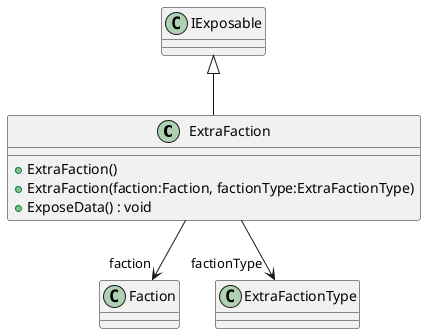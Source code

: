 @startuml
class ExtraFaction {
    + ExtraFaction()
    + ExtraFaction(faction:Faction, factionType:ExtraFactionType)
    + ExposeData() : void
}
IExposable <|-- ExtraFaction
ExtraFaction --> "faction" Faction
ExtraFaction --> "factionType" ExtraFactionType
@enduml

